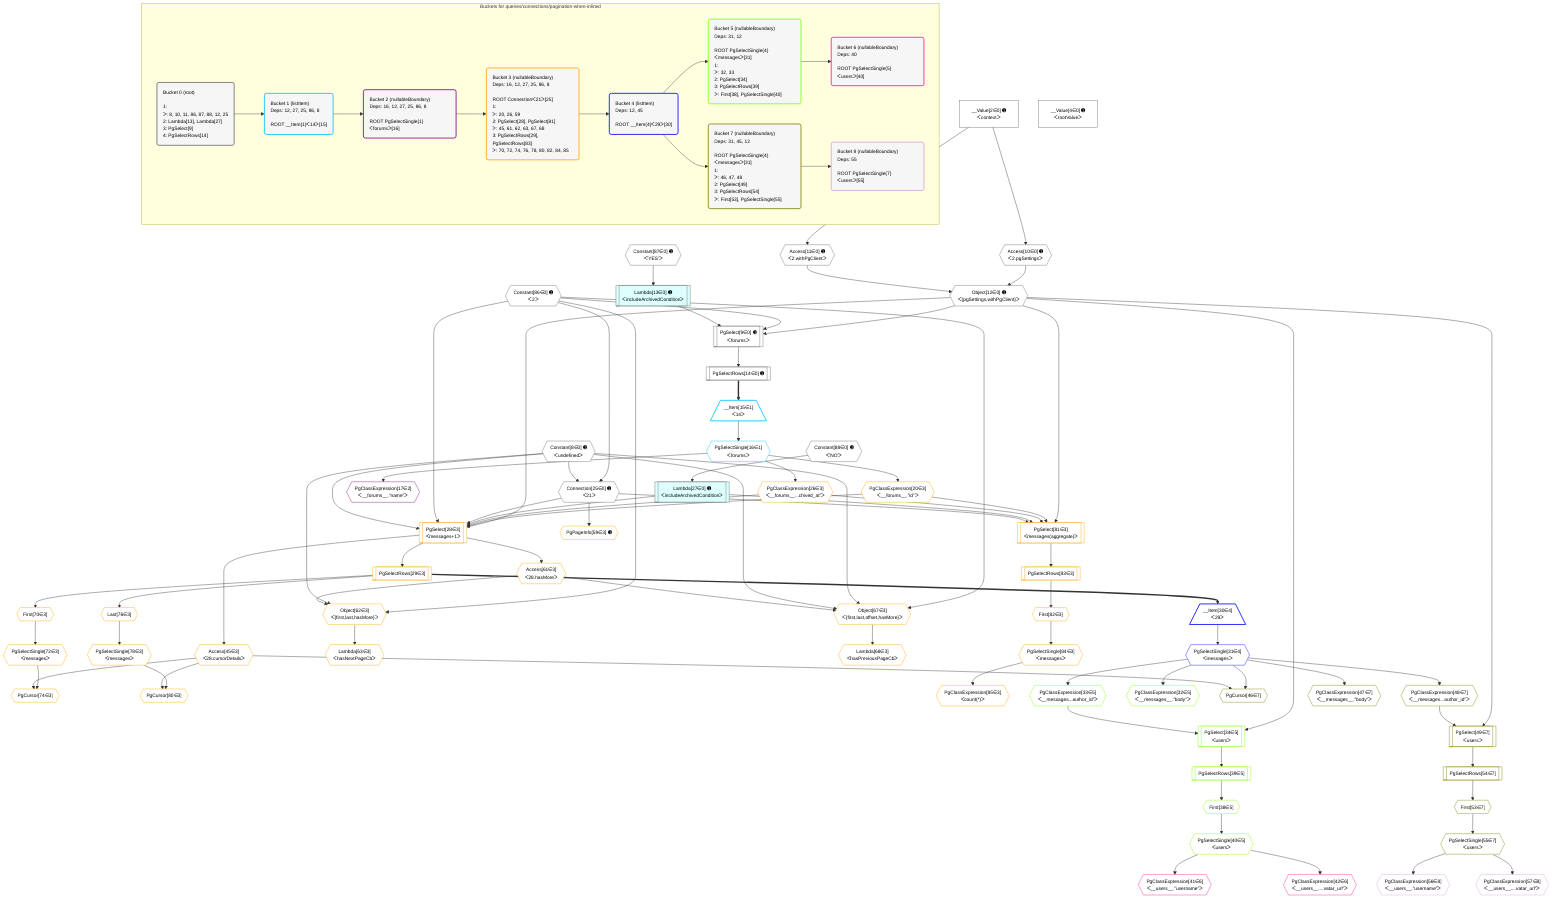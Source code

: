 %%{init: {'themeVariables': { 'fontSize': '12px'}}}%%
graph TD
    classDef path fill:#eee,stroke:#000,color:#000
    classDef plan fill:#fff,stroke-width:1px,color:#000
    classDef itemplan fill:#fff,stroke-width:2px,color:#000
    classDef unbatchedplan fill:#dff,stroke-width:1px,color:#000
    classDef sideeffectplan fill:#fcc,stroke-width:2px,color:#000
    classDef bucket fill:#f6f6f6,color:#000,stroke-width:2px,text-align:left


    %% plan dependencies
    PgSelect9[["PgSelect[9∈0] ➊<br />ᐸforumsᐳ"]]:::plan
    Object12{{"Object[12∈0] ➊<br />ᐸ{pgSettings,withPgClient}ᐳ"}}:::plan
    Constant86{{"Constant[86∈0] ➊<br />ᐸ2ᐳ"}}:::plan
    Lambda13[["Lambda[13∈0] ➊<br />ᐸincludeArchivedConditionᐳ"]]:::unbatchedplan
    Object12 & Constant86 & Lambda13 --> PgSelect9
    Access10{{"Access[10∈0] ➊<br />ᐸ2.pgSettingsᐳ"}}:::plan
    Access11{{"Access[11∈0] ➊<br />ᐸ2.withPgClientᐳ"}}:::plan
    Access10 & Access11 --> Object12
    Connection25{{"Connection[25∈0] ➊<br />ᐸ21ᐳ"}}:::plan
    Constant8{{"Constant[8∈0] ➊<br />ᐸundefinedᐳ"}}:::plan
    Constant86 & Constant8 --> Connection25
    __Value2["__Value[2∈0] ➊<br />ᐸcontextᐳ"]:::plan
    __Value2 --> Access10
    __Value2 --> Access11
    Constant87{{"Constant[87∈0] ➊<br />ᐸ'YES'ᐳ"}}:::plan
    Constant87 --> Lambda13
    PgSelectRows14[["PgSelectRows[14∈0] ➊"]]:::plan
    PgSelect9 --> PgSelectRows14
    Lambda27[["Lambda[27∈0] ➊<br />ᐸincludeArchivedConditionᐳ"]]:::unbatchedplan
    Constant88{{"Constant[88∈0] ➊<br />ᐸ'NO'ᐳ"}}:::plan
    Constant88 --> Lambda27
    __Value4["__Value[4∈0] ➊<br />ᐸrootValueᐳ"]:::plan
    __Item15[/"__Item[15∈1]<br />ᐸ14ᐳ"\]:::itemplan
    PgSelectRows14 ==> __Item15
    PgSelectSingle16{{"PgSelectSingle[16∈1]<br />ᐸforumsᐳ"}}:::plan
    __Item15 --> PgSelectSingle16
    PgClassExpression17{{"PgClassExpression[17∈2]<br />ᐸ__forums__.”name”ᐳ"}}:::plan
    PgSelectSingle16 --> PgClassExpression17
    PgSelect28[["PgSelect[28∈3]<br />ᐸmessages+1ᐳ"]]:::plan
    PgClassExpression20{{"PgClassExpression[20∈3]<br />ᐸ__forums__.”id”ᐳ"}}:::plan
    PgClassExpression26{{"PgClassExpression[26∈3]<br />ᐸ__forums__...chived_at”ᐳ"}}:::plan
    Object12 & PgClassExpression20 & PgClassExpression26 & Lambda27 & Connection25 & Constant86 & Constant8 --> PgSelect28
    PgSelect81[["PgSelect[81∈3]<br />ᐸmessages(aggregate)ᐳ"]]:::plan
    Object12 & PgClassExpression20 & PgClassExpression26 & Lambda27 & Connection25 --> PgSelect81
    Object67{{"Object[67∈3]<br />ᐸ{first,last,offset,hasMore}ᐳ"}}:::plan
    Access61{{"Access[61∈3]<br />ᐸ28.hasMoreᐳ"}}:::plan
    Constant86 & Constant8 & Constant8 & Access61 --> Object67
    Object62{{"Object[62∈3]<br />ᐸ{first,last,hasMore}ᐳ"}}:::plan
    Constant86 & Constant8 & Access61 --> Object62
    PgCursor74{{"PgCursor[74∈3]"}}:::plan
    PgSelectSingle72{{"PgSelectSingle[72∈3]<br />ᐸmessagesᐳ"}}:::plan
    Access45{{"Access[45∈3]<br />ᐸ28.cursorDetailsᐳ"}}:::plan
    PgSelectSingle72 & Access45 --> PgCursor74
    PgCursor80{{"PgCursor[80∈3]"}}:::plan
    PgSelectSingle78{{"PgSelectSingle[78∈3]<br />ᐸmessagesᐳ"}}:::plan
    PgSelectSingle78 & Access45 --> PgCursor80
    PgSelectSingle16 --> PgClassExpression20
    PgSelectSingle16 --> PgClassExpression26
    PgSelectRows29[["PgSelectRows[29∈3]"]]:::plan
    PgSelect28 --> PgSelectRows29
    PgSelect28 --> Access45
    PgPageInfo59{{"PgPageInfo[59∈3] ➊"}}:::plan
    Connection25 --> PgPageInfo59
    PgSelect28 --> Access61
    Lambda63{{"Lambda[63∈3]<br />ᐸhasNextPageCbᐳ"}}:::plan
    Object62 --> Lambda63
    Lambda68{{"Lambda[68∈3]<br />ᐸhasPreviousPageCbᐳ"}}:::plan
    Object67 --> Lambda68
    First70{{"First[70∈3]"}}:::plan
    PgSelectRows29 --> First70
    First70 --> PgSelectSingle72
    Last76{{"Last[76∈3]"}}:::plan
    PgSelectRows29 --> Last76
    Last76 --> PgSelectSingle78
    First82{{"First[82∈3]"}}:::plan
    PgSelectRows83[["PgSelectRows[83∈3]"]]:::plan
    PgSelectRows83 --> First82
    PgSelect81 --> PgSelectRows83
    PgSelectSingle84{{"PgSelectSingle[84∈3]<br />ᐸmessagesᐳ"}}:::plan
    First82 --> PgSelectSingle84
    PgClassExpression85{{"PgClassExpression[85∈3]<br />ᐸcount(*)ᐳ"}}:::plan
    PgSelectSingle84 --> PgClassExpression85
    __Item30[/"__Item[30∈4]<br />ᐸ29ᐳ"\]:::itemplan
    PgSelectRows29 ==> __Item30
    PgSelectSingle31{{"PgSelectSingle[31∈4]<br />ᐸmessagesᐳ"}}:::plan
    __Item30 --> PgSelectSingle31
    PgSelect34[["PgSelect[34∈5]<br />ᐸusersᐳ"]]:::plan
    PgClassExpression33{{"PgClassExpression[33∈5]<br />ᐸ__messages...author_id”ᐳ"}}:::plan
    Object12 & PgClassExpression33 --> PgSelect34
    PgClassExpression32{{"PgClassExpression[32∈5]<br />ᐸ__messages__.”body”ᐳ"}}:::plan
    PgSelectSingle31 --> PgClassExpression32
    PgSelectSingle31 --> PgClassExpression33
    First38{{"First[38∈5]"}}:::plan
    PgSelectRows39[["PgSelectRows[39∈5]"]]:::plan
    PgSelectRows39 --> First38
    PgSelect34 --> PgSelectRows39
    PgSelectSingle40{{"PgSelectSingle[40∈5]<br />ᐸusersᐳ"}}:::plan
    First38 --> PgSelectSingle40
    PgClassExpression41{{"PgClassExpression[41∈6]<br />ᐸ__users__.”username”ᐳ"}}:::plan
    PgSelectSingle40 --> PgClassExpression41
    PgClassExpression42{{"PgClassExpression[42∈6]<br />ᐸ__users__....vatar_url”ᐳ"}}:::plan
    PgSelectSingle40 --> PgClassExpression42
    PgCursor46{{"PgCursor[46∈7]"}}:::plan
    PgSelectSingle31 & Access45 --> PgCursor46
    PgSelect49[["PgSelect[49∈7]<br />ᐸusersᐳ"]]:::plan
    PgClassExpression48{{"PgClassExpression[48∈7]<br />ᐸ__messages...author_id”ᐳ"}}:::plan
    Object12 & PgClassExpression48 --> PgSelect49
    PgClassExpression47{{"PgClassExpression[47∈7]<br />ᐸ__messages__.”body”ᐳ"}}:::plan
    PgSelectSingle31 --> PgClassExpression47
    PgSelectSingle31 --> PgClassExpression48
    First53{{"First[53∈7]"}}:::plan
    PgSelectRows54[["PgSelectRows[54∈7]"]]:::plan
    PgSelectRows54 --> First53
    PgSelect49 --> PgSelectRows54
    PgSelectSingle55{{"PgSelectSingle[55∈7]<br />ᐸusersᐳ"}}:::plan
    First53 --> PgSelectSingle55
    PgClassExpression56{{"PgClassExpression[56∈8]<br />ᐸ__users__.”username”ᐳ"}}:::plan
    PgSelectSingle55 --> PgClassExpression56
    PgClassExpression57{{"PgClassExpression[57∈8]<br />ᐸ__users__....vatar_url”ᐳ"}}:::plan
    PgSelectSingle55 --> PgClassExpression57

    %% define steps

    subgraph "Buckets for queries/connections/pagination-when-inlined"
    Bucket0("Bucket 0 (root)<br /><br />1: <br />ᐳ: 8, 10, 11, 86, 87, 88, 12, 25<br />2: Lambda[13], Lambda[27]<br />3: PgSelect[9]<br />4: PgSelectRows[14]"):::bucket
    classDef bucket0 stroke:#696969
    class Bucket0,__Value2,__Value4,Constant8,PgSelect9,Access10,Access11,Object12,Lambda13,PgSelectRows14,Connection25,Lambda27,Constant86,Constant87,Constant88 bucket0
    Bucket1("Bucket 1 (listItem)<br />Deps: 12, 27, 25, 86, 8<br /><br />ROOT __Item{1}ᐸ14ᐳ[15]"):::bucket
    classDef bucket1 stroke:#00bfff
    class Bucket1,__Item15,PgSelectSingle16 bucket1
    Bucket2("Bucket 2 (nullableBoundary)<br />Deps: 16, 12, 27, 25, 86, 8<br /><br />ROOT PgSelectSingle{1}ᐸforumsᐳ[16]"):::bucket
    classDef bucket2 stroke:#7f007f
    class Bucket2,PgClassExpression17 bucket2
    Bucket3("Bucket 3 (nullableBoundary)<br />Deps: 16, 12, 27, 25, 86, 8<br /><br />ROOT Connectionᐸ21ᐳ[25]<br />1: <br />ᐳ: 20, 26, 59<br />2: PgSelect[28], PgSelect[81]<br />ᐳ: 45, 61, 62, 63, 67, 68<br />3: PgSelectRows[29], PgSelectRows[83]<br />ᐳ: 70, 72, 74, 76, 78, 80, 82, 84, 85"):::bucket
    classDef bucket3 stroke:#ffa500
    class Bucket3,PgClassExpression20,PgClassExpression26,PgSelect28,PgSelectRows29,Access45,PgPageInfo59,Access61,Object62,Lambda63,Object67,Lambda68,First70,PgSelectSingle72,PgCursor74,Last76,PgSelectSingle78,PgCursor80,PgSelect81,First82,PgSelectRows83,PgSelectSingle84,PgClassExpression85 bucket3
    Bucket4("Bucket 4 (listItem)<br />Deps: 12, 45<br /><br />ROOT __Item{4}ᐸ29ᐳ[30]"):::bucket
    classDef bucket4 stroke:#0000ff
    class Bucket4,__Item30,PgSelectSingle31 bucket4
    Bucket5("Bucket 5 (nullableBoundary)<br />Deps: 31, 12<br /><br />ROOT PgSelectSingle{4}ᐸmessagesᐳ[31]<br />1: <br />ᐳ: 32, 33<br />2: PgSelect[34]<br />3: PgSelectRows[39]<br />ᐳ: First[38], PgSelectSingle[40]"):::bucket
    classDef bucket5 stroke:#7fff00
    class Bucket5,PgClassExpression32,PgClassExpression33,PgSelect34,First38,PgSelectRows39,PgSelectSingle40 bucket5
    Bucket6("Bucket 6 (nullableBoundary)<br />Deps: 40<br /><br />ROOT PgSelectSingle{5}ᐸusersᐳ[40]"):::bucket
    classDef bucket6 stroke:#ff1493
    class Bucket6,PgClassExpression41,PgClassExpression42 bucket6
    Bucket7("Bucket 7 (nullableBoundary)<br />Deps: 31, 45, 12<br /><br />ROOT PgSelectSingle{4}ᐸmessagesᐳ[31]<br />1: <br />ᐳ: 46, 47, 48<br />2: PgSelect[49]<br />3: PgSelectRows[54]<br />ᐳ: First[53], PgSelectSingle[55]"):::bucket
    classDef bucket7 stroke:#808000
    class Bucket7,PgCursor46,PgClassExpression47,PgClassExpression48,PgSelect49,First53,PgSelectRows54,PgSelectSingle55 bucket7
    Bucket8("Bucket 8 (nullableBoundary)<br />Deps: 55<br /><br />ROOT PgSelectSingle{7}ᐸusersᐳ[55]"):::bucket
    classDef bucket8 stroke:#dda0dd
    class Bucket8,PgClassExpression56,PgClassExpression57 bucket8
    Bucket0 --> Bucket1
    Bucket1 --> Bucket2
    Bucket2 --> Bucket3
    Bucket3 --> Bucket4
    Bucket4 --> Bucket5 & Bucket7
    Bucket5 --> Bucket6
    Bucket7 --> Bucket8
    end